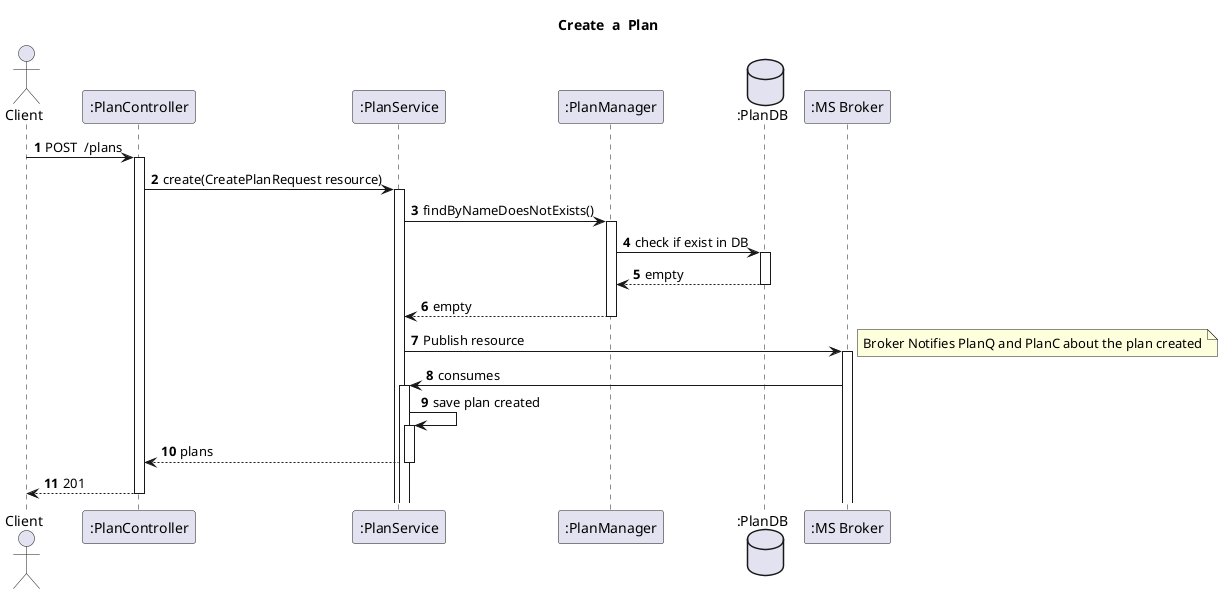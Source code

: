 @startuml
'https://plantuml.com/sequence-diagram
autoactivate on
autonumber
title  Create  a  Plan

autonumber

actor "Client" as Ac
participant ":PlanController" as PlanController
participant ":PlanService" as PService
participant ":PlanManager" as PManager
database ":PlanDB" as PDB







participant ":MS Broker" as Broker

Ac->PlanController:POST  /plans
PlanController->PService:create(CreatePlanRequest resource)
PService->PManager:findByNameDoesNotExists()
PManager->PDB:check if exist in DB
PDB-->PManager:empty
PManager-->PService:empty

PService->Broker:Publish resource
note right
Broker Notifies PlanQ and PlanC about the plan created
end note
PService<-Broker:consumes
PService->PService:save plan created
PService-->PlanController:plans
PlanController-->Ac:201







@enduml
